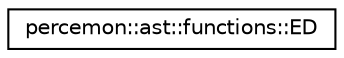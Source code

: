 digraph "Graphical Class Hierarchy"
{
 // LATEX_PDF_SIZE
  edge [fontname="Helvetica",fontsize="10",labelfontname="Helvetica",labelfontsize="10"];
  node [fontname="Helvetica",fontsize="10",shape=record];
  rankdir="LR";
  Node0 [label="percemon::ast::functions::ED",height=0.2,width=0.4,color="black", fillcolor="white", style="filled",URL="$structpercemon_1_1ast_1_1functions_1_1ED.html",tooltip=" "];
}
